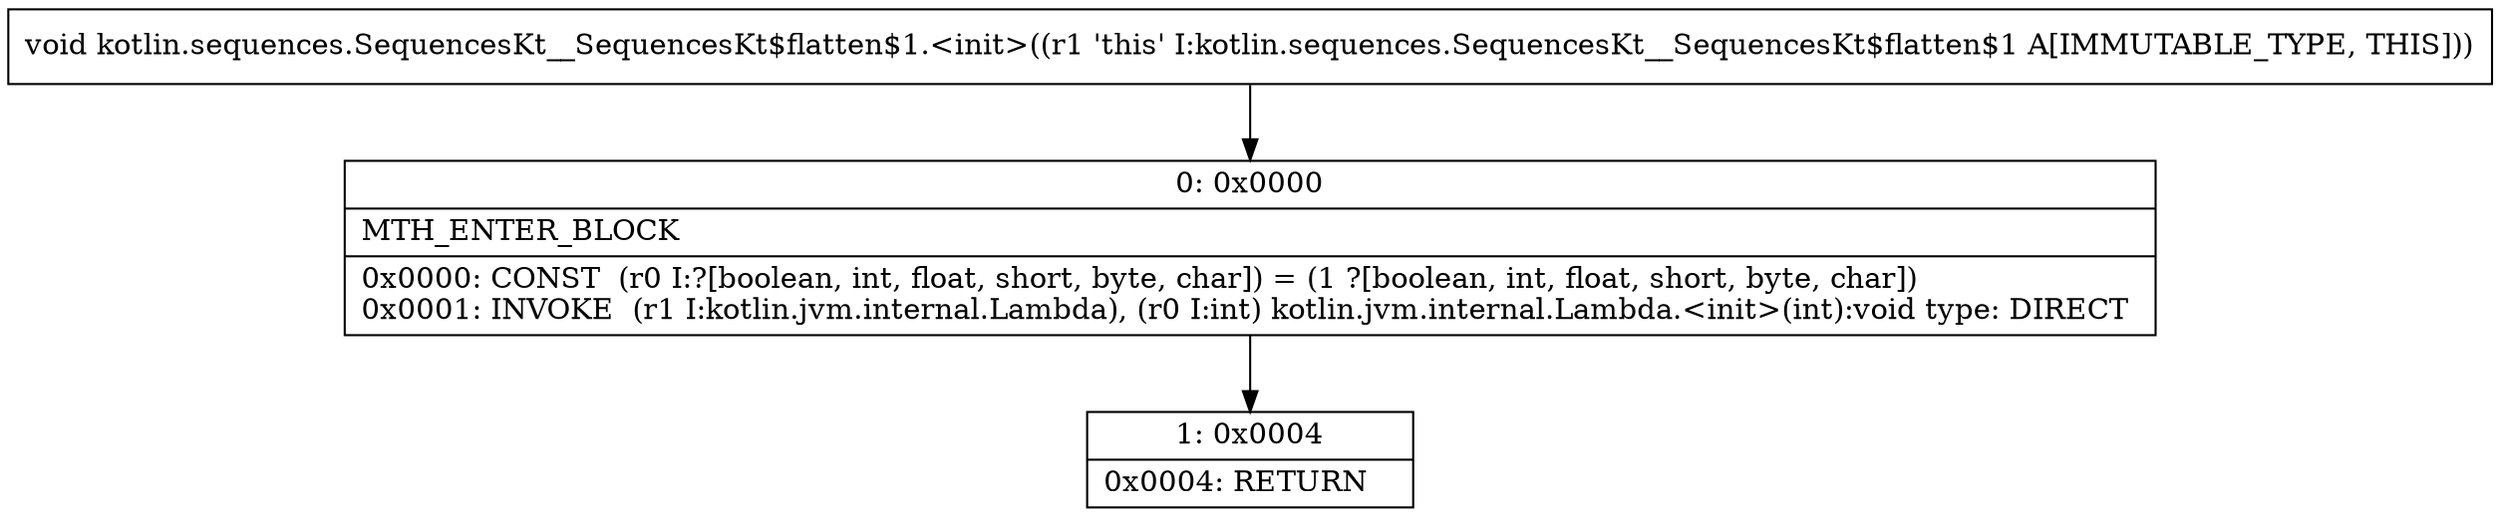 digraph "CFG forkotlin.sequences.SequencesKt__SequencesKt$flatten$1.\<init\>()V" {
Node_0 [shape=record,label="{0\:\ 0x0000|MTH_ENTER_BLOCK\l|0x0000: CONST  (r0 I:?[boolean, int, float, short, byte, char]) = (1 ?[boolean, int, float, short, byte, char]) \l0x0001: INVOKE  (r1 I:kotlin.jvm.internal.Lambda), (r0 I:int) kotlin.jvm.internal.Lambda.\<init\>(int):void type: DIRECT \l}"];
Node_1 [shape=record,label="{1\:\ 0x0004|0x0004: RETURN   \l}"];
MethodNode[shape=record,label="{void kotlin.sequences.SequencesKt__SequencesKt$flatten$1.\<init\>((r1 'this' I:kotlin.sequences.SequencesKt__SequencesKt$flatten$1 A[IMMUTABLE_TYPE, THIS])) }"];
MethodNode -> Node_0;
Node_0 -> Node_1;
}

